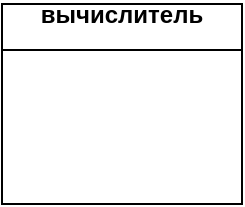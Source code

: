 <mxfile>
    <diagram id="TnwJWK0aZxUFpSA-WjgH" name="Страница 1">
        <mxGraphModel dx="1197" dy="782" grid="1" gridSize="10" guides="1" tooltips="1" connect="1" arrows="1" fold="1" page="1" pageScale="1" pageWidth="850" pageHeight="1100" math="0" shadow="0">
            <root>
                <mxCell id="0"/>
                <mxCell id="1" parent="0"/>
                <mxCell id="2" value="вычислитель&#10;" style="swimlane;" vertex="1" parent="1">
                    <mxGeometry x="320" y="240" width="120" height="100" as="geometry"/>
                </mxCell>
            </root>
        </mxGraphModel>
    </diagram>
</mxfile>